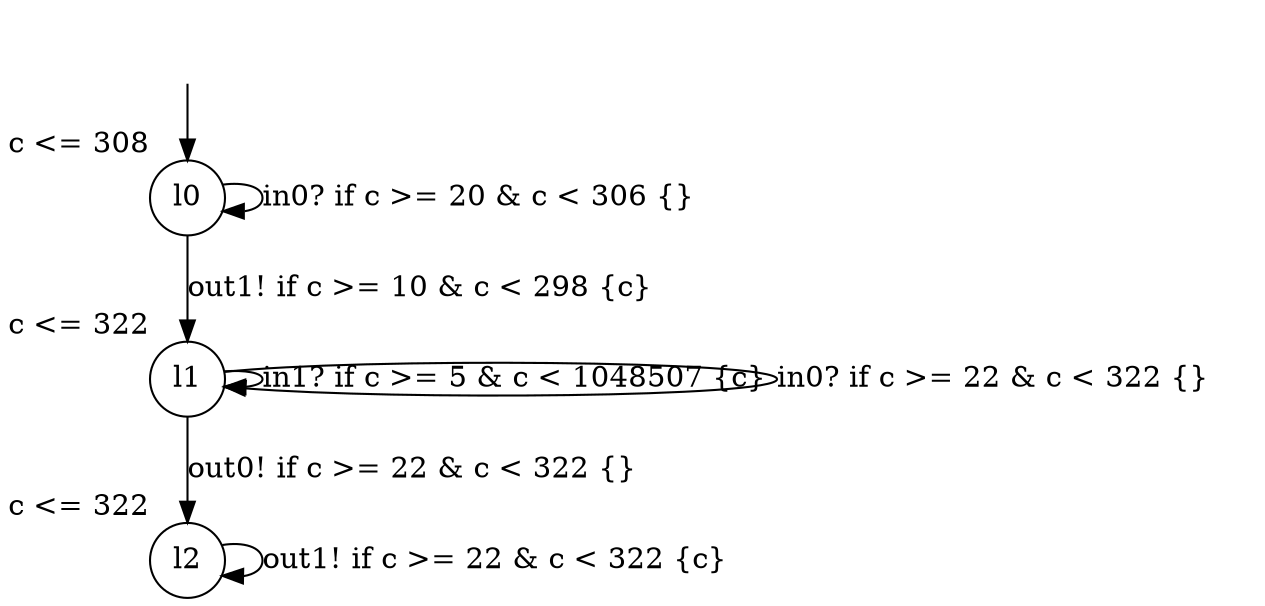digraph g {
__start0 [label="" shape="none"];
l0 [shape="circle" margin=0 label="l0", xlabel="c <= 308"];
l1 [shape="circle" margin=0 label="l1", xlabel="c <= 322"];
l2 [shape="circle" margin=0 label="l2", xlabel="c <= 322"];
l0 -> l0 [label="in0? if c >= 20 & c < 306 {} "];
l0 -> l1 [label="out1! if c >= 10 & c < 298 {c} "];
l1 -> l1 [label="in1? if c >= 5 & c < 1048507 {c} "];
l1 -> l2 [label="out0! if c >= 22 & c < 322 {} "];
l1 -> l1 [label="in0? if c >= 22 & c < 322 {} "];
l2 -> l2 [label="out1! if c >= 22 & c < 322 {c} "];
__start0 -> l0;
}
